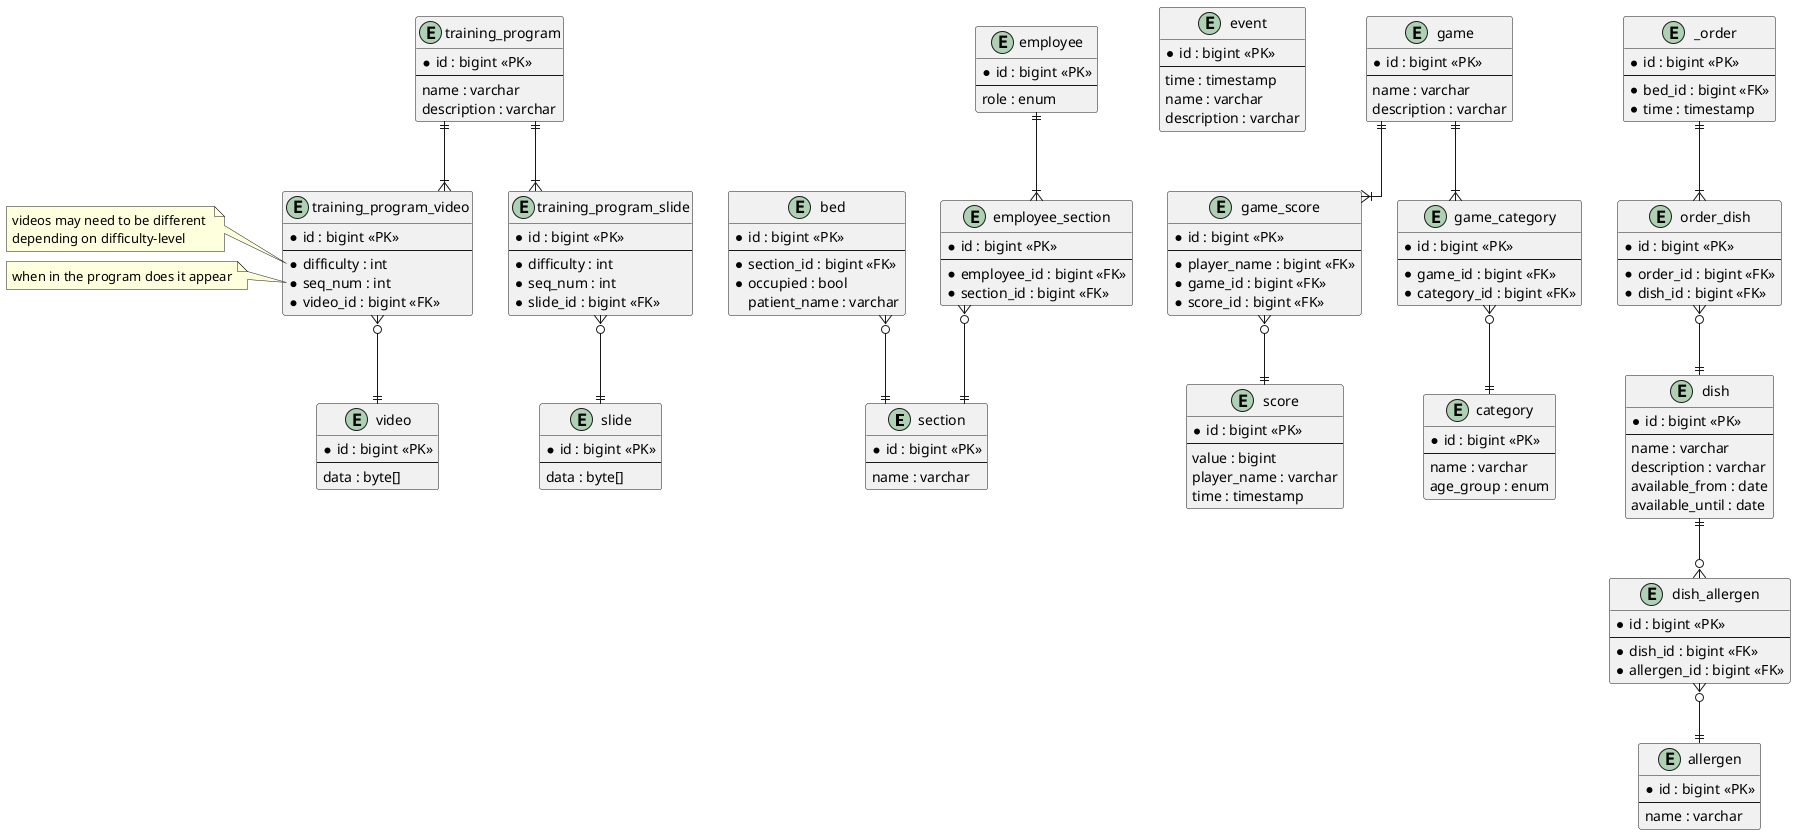 /'

    EER model for Patient Assist Project - SYSDAT F25 

    Crow's Foot Notation:
        Type 	        Symbol
        
        Zero or One 	|o--
        Exactly One 	||--
        Zero or Many 	}o--
        One or Many 	}|--

'/

@startuml
/'!theme cerulean'/
skinparam linetype ortho

entity section {
    * id : bigint <<PK>>
    --
    name : varchar
}
entity bed {
    * id : bigint <<PK>>
    --
    * section_id : bigint <<FK>>
    * occupied : bool
    patient_name : varchar
}
entity employee {
    * id : bigint <<PK>>
    --
    role : enum
}

entity event {
    * id : bigint <<PK>>
    --
    time : timestamp
    name : varchar
    description : varchar
}

entity game {
    * id : bigint <<PK>>
    --
    name : varchar
    description : varchar
}

entity score {
    * id : bigint <<PK>>
    --
    value : bigint
    player_name : varchar
    time : timestamp
}

entity game_score {
    * id : bigint <<PK>>
    --
    * player_name : bigint <<FK>>
    * game_id : bigint <<FK>>
    * score_id : bigint <<FK>>
}

entity _order {
    * id : bigint <<PK>>
    --
    * bed_id : bigint <<FK>>
    * time : timestamp
}

entity order_dish {
    * id : bigint <<PK>>
    --
    * order_id : bigint <<FK>>
    * dish_id : bigint <<FK>>
}

entity dish {
    * id : bigint <<PK>>
    --
    name : varchar
    description : varchar
    available_from : date
    available_until : date
}

entity dish_allergen {
    * id : bigint <<PK>>
    --
    * dish_id : bigint <<FK>>
    * allergen_id : bigint <<FK>>
}

entity allergen {
    * id : bigint <<PK>>
    --
    name : varchar
}

entity game_category {
    * id : bigint <<PK>>
    --
    * game_id : bigint <<FK>>
    * category_id : bigint <<FK>>
}

entity category {
    * id : bigint <<PK>>
    --
    name : varchar
    age_group : enum
}

entity training_program {
    * id : bigint <<PK>>
    --
    name : varchar
    description : varchar
}

entity training_program_slide {
    * id : bigint <<PK>>
    --
    * difficulty : int
    * seq_num : int
    * slide_id : bigint <<FK>>
}

entity training_program_video {
    * id : bigint <<PK>>
    --
    * difficulty : int
    * seq_num : int
    * video_id : bigint <<FK>>
}

entity slide {
    * id : bigint <<PK>>
    --
    data : byte[]
}

entity video {
    * id : bigint <<PK>>
    --
    data : byte[]
}

entity employee_section {
    * id : bigint <<PK>>
    --
    * employee_id : bigint <<FK>>
    * section_id : bigint <<FK>>
}

/' 

    RELATIONS
    
'/

_order ||--|{ order_dish
order_dish }o--|| dish

dish ||--o{ dish_allergen
dish_allergen }o--|| allergen

employee ||--|{ employee_section
employee_section }o--|| section

game ||--|{ game_category
game_category }o--|| category
game ||--|{ game_score
game_score }o--|| score

bed }o--|| section

training_program ||--|{ training_program_video
training_program_video }o--|| video
training_program ||--|{ training_program_slide
training_program_slide }o--|| slide

/' 

    NOTES 
    
'/

note left of training_program_video::difficulty
videos may need to be different 
depending on difficulty-level
end note

note left of training_program_video::seq_num
when in the program does it appear
end note

@enduml

